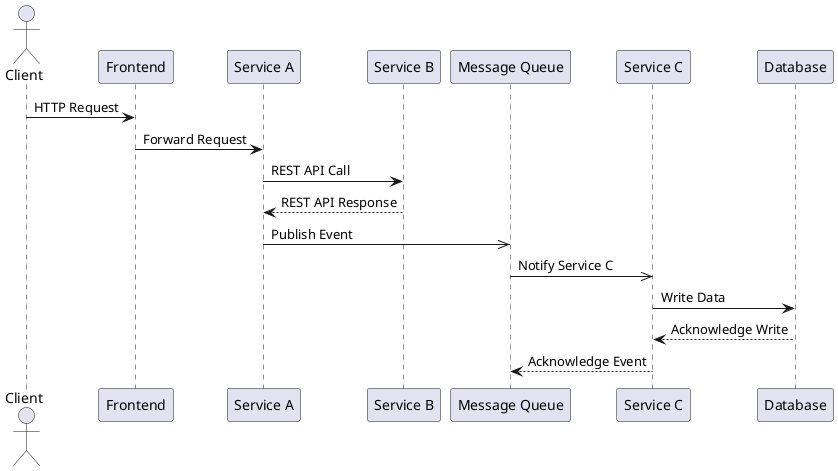 @startuml SequenceDiagram
actor Client
participant "Frontend" as FE
participant "Service A" as A
participant "Service B" as B
participant "Message Queue" as MQ
participant "Service C" as C
participant "Database" as DB

Client -> FE: HTTP Request
FE -> A: Forward Request
A -> B: REST API Call
B --> A: REST API Response
A ->> MQ: Publish Event
MQ ->> C: Notify Service C
C -> DB: Write Data
DB --> C: Acknowledge Write
C --> MQ: Acknowledge Event
@enduml